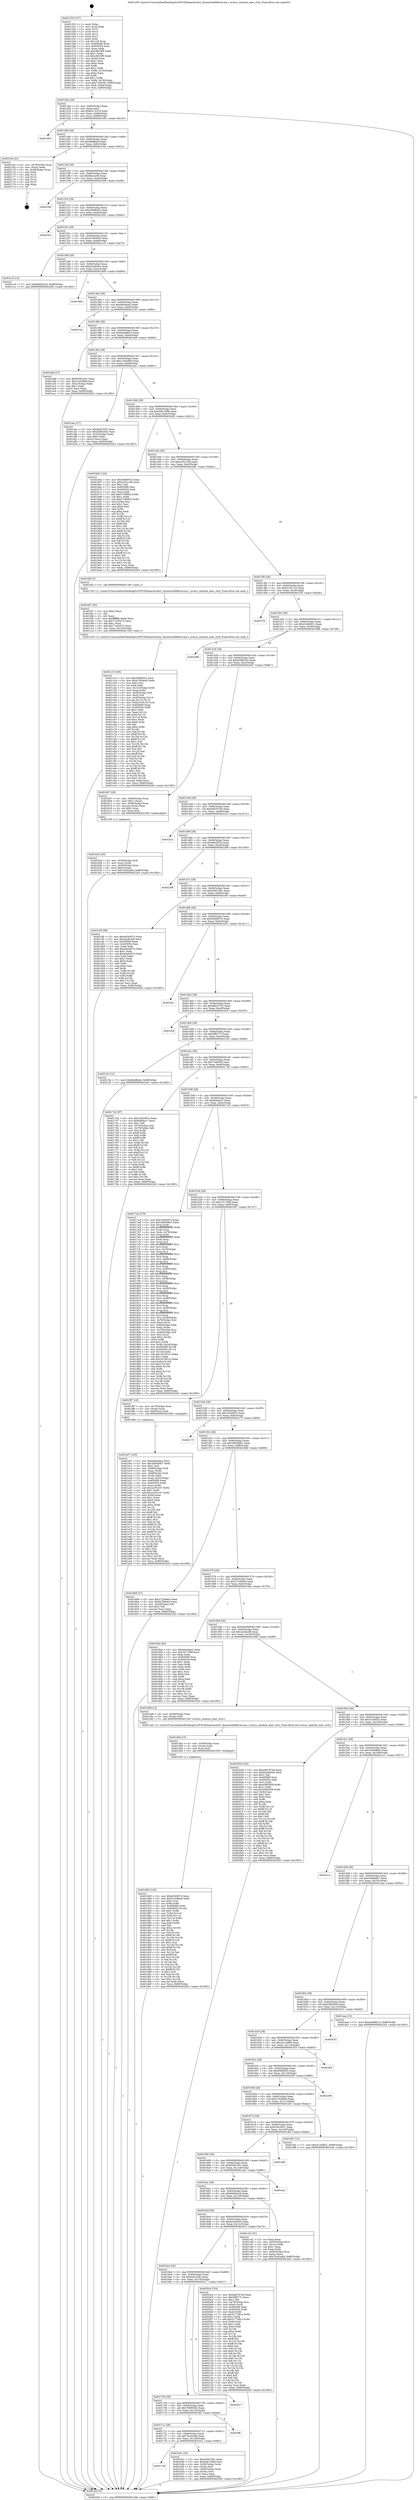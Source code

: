 digraph "0x401250" {
  label = "0x401250 (/mnt/c/Users/mathe/Desktop/tcc/POCII/binaries/extr_linuxarchx86kvmvmx.c_evmcs_sanitize_exec_ctrls_Final-ollvm.out::main(0))"
  labelloc = "t"
  node[shape=record]

  Entry [label="",width=0.3,height=0.3,shape=circle,fillcolor=black,style=filled]
  "0x4012bb" [label="{
     0x4012bb [29]\l
     | [instrs]\l
     &nbsp;&nbsp;0x4012bb \<+3\>: mov -0x80(%rbp),%eax\l
     &nbsp;&nbsp;0x4012be \<+2\>: mov %eax,%ecx\l
     &nbsp;&nbsp;0x4012c0 \<+6\>: sub $0x85c7e318,%ecx\l
     &nbsp;&nbsp;0x4012c6 \<+6\>: mov %eax,-0x94(%rbp)\l
     &nbsp;&nbsp;0x4012cc \<+6\>: mov %ecx,-0x98(%rbp)\l
     &nbsp;&nbsp;0x4012d2 \<+6\>: je 0000000000401e83 \<main+0xc33\>\l
  }"]
  "0x401e83" [label="{
     0x401e83\l
  }", style=dashed]
  "0x4012d8" [label="{
     0x4012d8 [28]\l
     | [instrs]\l
     &nbsp;&nbsp;0x4012d8 \<+5\>: jmp 00000000004012dd \<main+0x8d\>\l
     &nbsp;&nbsp;0x4012dd \<+6\>: mov -0x94(%rbp),%eax\l
     &nbsp;&nbsp;0x4012e3 \<+5\>: sub $0x8adffadd,%eax\l
     &nbsp;&nbsp;0x4012e8 \<+6\>: mov %eax,-0x9c(%rbp)\l
     &nbsp;&nbsp;0x4012ee \<+6\>: je 000000000040216a \<main+0xf1a\>\l
  }"]
  Exit [label="",width=0.3,height=0.3,shape=circle,fillcolor=black,style=filled,peripheries=2]
  "0x40216a" [label="{
     0x40216a [21]\l
     | [instrs]\l
     &nbsp;&nbsp;0x40216a \<+4\>: mov -0x78(%rbp),%rax\l
     &nbsp;&nbsp;0x40216e \<+2\>: mov (%rax),%eax\l
     &nbsp;&nbsp;0x402170 \<+4\>: lea -0x28(%rbp),%rsp\l
     &nbsp;&nbsp;0x402174 \<+1\>: pop %rbx\l
     &nbsp;&nbsp;0x402175 \<+2\>: pop %r12\l
     &nbsp;&nbsp;0x402177 \<+2\>: pop %r13\l
     &nbsp;&nbsp;0x402179 \<+2\>: pop %r14\l
     &nbsp;&nbsp;0x40217b \<+2\>: pop %r15\l
     &nbsp;&nbsp;0x40217d \<+1\>: pop %rbp\l
     &nbsp;&nbsp;0x40217e \<+1\>: ret\l
  }"]
  "0x4012f4" [label="{
     0x4012f4 [28]\l
     | [instrs]\l
     &nbsp;&nbsp;0x4012f4 \<+5\>: jmp 00000000004012f9 \<main+0xa9\>\l
     &nbsp;&nbsp;0x4012f9 \<+6\>: mov -0x94(%rbp),%eax\l
     &nbsp;&nbsp;0x4012ff \<+5\>: sub $0x8faec2d0,%eax\l
     &nbsp;&nbsp;0x401304 \<+6\>: mov %eax,-0xa0(%rbp)\l
     &nbsp;&nbsp;0x40130a \<+6\>: je 0000000000401f49 \<main+0xcf9\>\l
  }"]
  "0x401d63" [label="{
     0x401d63 [142]\l
     | [instrs]\l
     &nbsp;&nbsp;0x401d63 \<+5\>: mov $0xe02b957e,%ecx\l
     &nbsp;&nbsp;0x401d68 \<+5\>: mov $0x515c6bbd,%edx\l
     &nbsp;&nbsp;0x401d6d \<+3\>: mov $0x1,%sil\l
     &nbsp;&nbsp;0x401d70 \<+3\>: xor %r8d,%r8d\l
     &nbsp;&nbsp;0x401d73 \<+8\>: mov 0x405068,%r9d\l
     &nbsp;&nbsp;0x401d7b \<+8\>: mov 0x405054,%r10d\l
     &nbsp;&nbsp;0x401d83 \<+4\>: sub $0x1,%r8d\l
     &nbsp;&nbsp;0x401d87 \<+3\>: mov %r9d,%r11d\l
     &nbsp;&nbsp;0x401d8a \<+3\>: add %r8d,%r11d\l
     &nbsp;&nbsp;0x401d8d \<+4\>: imul %r11d,%r9d\l
     &nbsp;&nbsp;0x401d91 \<+4\>: and $0x1,%r9d\l
     &nbsp;&nbsp;0x401d95 \<+4\>: cmp $0x0,%r9d\l
     &nbsp;&nbsp;0x401d99 \<+3\>: sete %bl\l
     &nbsp;&nbsp;0x401d9c \<+4\>: cmp $0xa,%r10d\l
     &nbsp;&nbsp;0x401da0 \<+4\>: setl %r14b\l
     &nbsp;&nbsp;0x401da4 \<+3\>: mov %bl,%r15b\l
     &nbsp;&nbsp;0x401da7 \<+4\>: xor $0xff,%r15b\l
     &nbsp;&nbsp;0x401dab \<+3\>: mov %r14b,%r12b\l
     &nbsp;&nbsp;0x401dae \<+4\>: xor $0xff,%r12b\l
     &nbsp;&nbsp;0x401db2 \<+4\>: xor $0x1,%sil\l
     &nbsp;&nbsp;0x401db6 \<+3\>: mov %r15b,%r13b\l
     &nbsp;&nbsp;0x401db9 \<+4\>: and $0xff,%r13b\l
     &nbsp;&nbsp;0x401dbd \<+3\>: and %sil,%bl\l
     &nbsp;&nbsp;0x401dc0 \<+3\>: mov %r12b,%al\l
     &nbsp;&nbsp;0x401dc3 \<+2\>: and $0xff,%al\l
     &nbsp;&nbsp;0x401dc5 \<+3\>: and %sil,%r14b\l
     &nbsp;&nbsp;0x401dc8 \<+3\>: or %bl,%r13b\l
     &nbsp;&nbsp;0x401dcb \<+3\>: or %r14b,%al\l
     &nbsp;&nbsp;0x401dce \<+3\>: xor %al,%r13b\l
     &nbsp;&nbsp;0x401dd1 \<+3\>: or %r12b,%r15b\l
     &nbsp;&nbsp;0x401dd4 \<+4\>: xor $0xff,%r15b\l
     &nbsp;&nbsp;0x401dd8 \<+4\>: or $0x1,%sil\l
     &nbsp;&nbsp;0x401ddc \<+3\>: and %sil,%r15b\l
     &nbsp;&nbsp;0x401ddf \<+3\>: or %r15b,%r13b\l
     &nbsp;&nbsp;0x401de2 \<+4\>: test $0x1,%r13b\l
     &nbsp;&nbsp;0x401de6 \<+3\>: cmovne %edx,%ecx\l
     &nbsp;&nbsp;0x401de9 \<+3\>: mov %ecx,-0x80(%rbp)\l
     &nbsp;&nbsp;0x401dec \<+5\>: jmp 00000000004022d3 \<main+0x1083\>\l
  }"]
  "0x401f49" [label="{
     0x401f49\l
  }", style=dashed]
  "0x401310" [label="{
     0x401310 [28]\l
     | [instrs]\l
     &nbsp;&nbsp;0x401310 \<+5\>: jmp 0000000000401315 \<main+0xc5\>\l
     &nbsp;&nbsp;0x401315 \<+6\>: mov -0x94(%rbp),%eax\l
     &nbsp;&nbsp;0x40131b \<+5\>: sub $0xa39984c5,%eax\l
     &nbsp;&nbsp;0x401320 \<+6\>: mov %eax,-0xa4(%rbp)\l
     &nbsp;&nbsp;0x401326 \<+6\>: je 000000000040192c \<main+0x6dc\>\l
  }"]
  "0x401d54" [label="{
     0x401d54 [15]\l
     | [instrs]\l
     &nbsp;&nbsp;0x401d54 \<+4\>: mov -0x58(%rbp),%rax\l
     &nbsp;&nbsp;0x401d58 \<+3\>: mov (%rax),%rax\l
     &nbsp;&nbsp;0x401d5b \<+3\>: mov %rax,%rdi\l
     &nbsp;&nbsp;0x401d5e \<+5\>: call 0000000000401030 \<free@plt\>\l
     | [calls]\l
     &nbsp;&nbsp;0x401030 \{1\} (unknown)\l
  }"]
  "0x40192c" [label="{
     0x40192c\l
  }", style=dashed]
  "0x40132c" [label="{
     0x40132c [28]\l
     | [instrs]\l
     &nbsp;&nbsp;0x40132c \<+5\>: jmp 0000000000401331 \<main+0xe1\>\l
     &nbsp;&nbsp;0x401331 \<+6\>: mov -0x94(%rbp),%eax\l
     &nbsp;&nbsp;0x401337 \<+5\>: sub $0xa7d59e40,%eax\l
     &nbsp;&nbsp;0x40133c \<+6\>: mov %eax,-0xa8(%rbp)\l
     &nbsp;&nbsp;0x401342 \<+6\>: je 0000000000401cc5 \<main+0xa75\>\l
  }"]
  "0x401c1f" [label="{
     0x401c1f [166]\l
     | [instrs]\l
     &nbsp;&nbsp;0x401c1f \<+5\>: mov $0x4f468552,%ecx\l
     &nbsp;&nbsp;0x401c24 \<+5\>: mov $0xa7d59e40,%edx\l
     &nbsp;&nbsp;0x401c29 \<+3\>: mov $0x1,%sil\l
     &nbsp;&nbsp;0x401c2c \<+2\>: xor %edi,%edi\l
     &nbsp;&nbsp;0x401c2e \<+7\>: mov -0x13c(%rbp),%r8d\l
     &nbsp;&nbsp;0x401c35 \<+4\>: imul %eax,%r8d\l
     &nbsp;&nbsp;0x401c39 \<+4\>: mov -0x58(%rbp),%r9\l
     &nbsp;&nbsp;0x401c3d \<+3\>: mov (%r9),%r9\l
     &nbsp;&nbsp;0x401c40 \<+4\>: mov -0x50(%rbp),%r10\l
     &nbsp;&nbsp;0x401c44 \<+3\>: movslq (%r10),%r10\l
     &nbsp;&nbsp;0x401c47 \<+4\>: mov %r8d,(%r9,%r10,4)\l
     &nbsp;&nbsp;0x401c4b \<+7\>: mov 0x405068,%eax\l
     &nbsp;&nbsp;0x401c52 \<+8\>: mov 0x405054,%r8d\l
     &nbsp;&nbsp;0x401c5a \<+3\>: sub $0x1,%edi\l
     &nbsp;&nbsp;0x401c5d \<+3\>: mov %eax,%r11d\l
     &nbsp;&nbsp;0x401c60 \<+3\>: add %edi,%r11d\l
     &nbsp;&nbsp;0x401c63 \<+4\>: imul %r11d,%eax\l
     &nbsp;&nbsp;0x401c67 \<+3\>: and $0x1,%eax\l
     &nbsp;&nbsp;0x401c6a \<+3\>: cmp $0x0,%eax\l
     &nbsp;&nbsp;0x401c6d \<+3\>: sete %bl\l
     &nbsp;&nbsp;0x401c70 \<+4\>: cmp $0xa,%r8d\l
     &nbsp;&nbsp;0x401c74 \<+4\>: setl %r14b\l
     &nbsp;&nbsp;0x401c78 \<+3\>: mov %bl,%r15b\l
     &nbsp;&nbsp;0x401c7b \<+4\>: xor $0xff,%r15b\l
     &nbsp;&nbsp;0x401c7f \<+3\>: mov %r14b,%r12b\l
     &nbsp;&nbsp;0x401c82 \<+4\>: xor $0xff,%r12b\l
     &nbsp;&nbsp;0x401c86 \<+4\>: xor $0x1,%sil\l
     &nbsp;&nbsp;0x401c8a \<+3\>: mov %r15b,%r13b\l
     &nbsp;&nbsp;0x401c8d \<+4\>: and $0xff,%r13b\l
     &nbsp;&nbsp;0x401c91 \<+3\>: and %sil,%bl\l
     &nbsp;&nbsp;0x401c94 \<+3\>: mov %r12b,%al\l
     &nbsp;&nbsp;0x401c97 \<+2\>: and $0xff,%al\l
     &nbsp;&nbsp;0x401c99 \<+3\>: and %sil,%r14b\l
     &nbsp;&nbsp;0x401c9c \<+3\>: or %bl,%r13b\l
     &nbsp;&nbsp;0x401c9f \<+3\>: or %r14b,%al\l
     &nbsp;&nbsp;0x401ca2 \<+3\>: xor %al,%r13b\l
     &nbsp;&nbsp;0x401ca5 \<+3\>: or %r12b,%r15b\l
     &nbsp;&nbsp;0x401ca8 \<+4\>: xor $0xff,%r15b\l
     &nbsp;&nbsp;0x401cac \<+4\>: or $0x1,%sil\l
     &nbsp;&nbsp;0x401cb0 \<+3\>: and %sil,%r15b\l
     &nbsp;&nbsp;0x401cb3 \<+3\>: or %r15b,%r13b\l
     &nbsp;&nbsp;0x401cb6 \<+4\>: test $0x1,%r13b\l
     &nbsp;&nbsp;0x401cba \<+3\>: cmovne %edx,%ecx\l
     &nbsp;&nbsp;0x401cbd \<+3\>: mov %ecx,-0x80(%rbp)\l
     &nbsp;&nbsp;0x401cc0 \<+5\>: jmp 00000000004022d3 \<main+0x1083\>\l
  }"]
  "0x401cc5" [label="{
     0x401cc5 [12]\l
     | [instrs]\l
     &nbsp;&nbsp;0x401cc5 \<+7\>: movl $0x69e93a16,-0x80(%rbp)\l
     &nbsp;&nbsp;0x401ccc \<+5\>: jmp 00000000004022d3 \<main+0x1083\>\l
  }"]
  "0x401348" [label="{
     0x401348 [28]\l
     | [instrs]\l
     &nbsp;&nbsp;0x401348 \<+5\>: jmp 000000000040134d \<main+0xfd\>\l
     &nbsp;&nbsp;0x40134d \<+6\>: mov -0x94(%rbp),%eax\l
     &nbsp;&nbsp;0x401353 \<+5\>: sub $0xb2289c64,%eax\l
     &nbsp;&nbsp;0x401358 \<+6\>: mov %eax,-0xac(%rbp)\l
     &nbsp;&nbsp;0x40135e \<+6\>: je 00000000004018d4 \<main+0x684\>\l
  }"]
  "0x401bf7" [label="{
     0x401bf7 [40]\l
     | [instrs]\l
     &nbsp;&nbsp;0x401bf7 \<+5\>: mov $0x2,%ecx\l
     &nbsp;&nbsp;0x401bfc \<+1\>: cltd\l
     &nbsp;&nbsp;0x401bfd \<+2\>: idiv %ecx\l
     &nbsp;&nbsp;0x401bff \<+6\>: imul $0xfffffffe,%edx,%ecx\l
     &nbsp;&nbsp;0x401c05 \<+6\>: sub $0x71d32072,%ecx\l
     &nbsp;&nbsp;0x401c0b \<+3\>: add $0x1,%ecx\l
     &nbsp;&nbsp;0x401c0e \<+6\>: add $0x71d32072,%ecx\l
     &nbsp;&nbsp;0x401c14 \<+6\>: mov %ecx,-0x13c(%rbp)\l
     &nbsp;&nbsp;0x401c1a \<+5\>: call 0000000000401160 \<next_i\>\l
     | [calls]\l
     &nbsp;&nbsp;0x401160 \{1\} (/mnt/c/Users/mathe/Desktop/tcc/POCII/binaries/extr_linuxarchx86kvmvmx.c_evmcs_sanitize_exec_ctrls_Final-ollvm.out::next_i)\l
  }"]
  "0x4018d4" [label="{
     0x4018d4\l
  }", style=dashed]
  "0x401364" [label="{
     0x401364 [28]\l
     | [instrs]\l
     &nbsp;&nbsp;0x401364 \<+5\>: jmp 0000000000401369 \<main+0x119\>\l
     &nbsp;&nbsp;0x401369 \<+6\>: mov -0x94(%rbp),%eax\l
     &nbsp;&nbsp;0x40136f \<+5\>: sub $0xbd4c6ae2,%eax\l
     &nbsp;&nbsp;0x401374 \<+6\>: mov %eax,-0xb0(%rbp)\l
     &nbsp;&nbsp;0x40137a \<+6\>: je 00000000004021dc \<main+0xf8c\>\l
  }"]
  "0x401738" [label="{
     0x401738\l
  }", style=dashed]
  "0x4021dc" [label="{
     0x4021dc\l
  }", style=dashed]
  "0x401380" [label="{
     0x401380 [28]\l
     | [instrs]\l
     &nbsp;&nbsp;0x401380 \<+5\>: jmp 0000000000401385 \<main+0x135\>\l
     &nbsp;&nbsp;0x401385 \<+6\>: mov -0x94(%rbp),%eax\l
     &nbsp;&nbsp;0x40138b \<+5\>: sub $0xbe6d9b14,%eax\l
     &nbsp;&nbsp;0x401390 \<+6\>: mov %eax,-0xb4(%rbp)\l
     &nbsp;&nbsp;0x401396 \<+6\>: je 0000000000401ab6 \<main+0x866\>\l
  }"]
  "0x401b41" [label="{
     0x401b41 [33]\l
     | [instrs]\l
     &nbsp;&nbsp;0x401b41 \<+5\>: mov $0xdc941091,%eax\l
     &nbsp;&nbsp;0x401b46 \<+5\>: mov $0xcb812486,%ecx\l
     &nbsp;&nbsp;0x401b4b \<+4\>: mov -0x50(%rbp),%rdx\l
     &nbsp;&nbsp;0x401b4f \<+2\>: mov (%rdx),%esi\l
     &nbsp;&nbsp;0x401b51 \<+4\>: mov -0x60(%rbp),%rdx\l
     &nbsp;&nbsp;0x401b55 \<+2\>: cmp (%rdx),%esi\l
     &nbsp;&nbsp;0x401b57 \<+3\>: cmovl %ecx,%eax\l
     &nbsp;&nbsp;0x401b5a \<+3\>: mov %eax,-0x80(%rbp)\l
     &nbsp;&nbsp;0x401b5d \<+5\>: jmp 00000000004022d3 \<main+0x1083\>\l
  }"]
  "0x401ab6" [label="{
     0x401ab6 [27]\l
     | [instrs]\l
     &nbsp;&nbsp;0x401ab6 \<+5\>: mov $0x65561d51,%eax\l
     &nbsp;&nbsp;0x401abb \<+5\>: mov $0xc1d45806,%ecx\l
     &nbsp;&nbsp;0x401ac0 \<+3\>: mov -0x2c(%rbp),%edx\l
     &nbsp;&nbsp;0x401ac3 \<+3\>: cmp $0x1,%edx\l
     &nbsp;&nbsp;0x401ac6 \<+3\>: cmovl %ecx,%eax\l
     &nbsp;&nbsp;0x401ac9 \<+3\>: mov %eax,-0x80(%rbp)\l
     &nbsp;&nbsp;0x401acc \<+5\>: jmp 00000000004022d3 \<main+0x1083\>\l
  }"]
  "0x40139c" [label="{
     0x40139c [28]\l
     | [instrs]\l
     &nbsp;&nbsp;0x40139c \<+5\>: jmp 00000000004013a1 \<main+0x151\>\l
     &nbsp;&nbsp;0x4013a1 \<+6\>: mov -0x94(%rbp),%eax\l
     &nbsp;&nbsp;0x4013a7 \<+5\>: sub $0xc1d45806,%eax\l
     &nbsp;&nbsp;0x4013ac \<+6\>: mov %eax,-0xb8(%rbp)\l
     &nbsp;&nbsp;0x4013b2 \<+6\>: je 0000000000401aec \<main+0x89c\>\l
  }"]
  "0x40171c" [label="{
     0x40171c [28]\l
     | [instrs]\l
     &nbsp;&nbsp;0x40171c \<+5\>: jmp 0000000000401721 \<main+0x4d1\>\l
     &nbsp;&nbsp;0x401721 \<+6\>: mov -0x94(%rbp),%eax\l
     &nbsp;&nbsp;0x401727 \<+5\>: sub $0x7bc62a6d,%eax\l
     &nbsp;&nbsp;0x40172c \<+6\>: mov %eax,-0x138(%rbp)\l
     &nbsp;&nbsp;0x401732 \<+6\>: je 0000000000401b41 \<main+0x8f1\>\l
  }"]
  "0x401aec" [label="{
     0x401aec [27]\l
     | [instrs]\l
     &nbsp;&nbsp;0x401aec \<+5\>: mov $0x6a9102fc,%eax\l
     &nbsp;&nbsp;0x401af1 \<+5\>: mov $0xd2982442,%ecx\l
     &nbsp;&nbsp;0x401af6 \<+3\>: mov -0x2c(%rbp),%edx\l
     &nbsp;&nbsp;0x401af9 \<+3\>: cmp $0x0,%edx\l
     &nbsp;&nbsp;0x401afc \<+3\>: cmove %ecx,%eax\l
     &nbsp;&nbsp;0x401aff \<+3\>: mov %eax,-0x80(%rbp)\l
     &nbsp;&nbsp;0x401b02 \<+5\>: jmp 00000000004022d3 \<main+0x1083\>\l
  }"]
  "0x4013b8" [label="{
     0x4013b8 [28]\l
     | [instrs]\l
     &nbsp;&nbsp;0x4013b8 \<+5\>: jmp 00000000004013bd \<main+0x16d\>\l
     &nbsp;&nbsp;0x4013bd \<+6\>: mov -0x94(%rbp),%eax\l
     &nbsp;&nbsp;0x4013c3 \<+5\>: sub $0xcb812486,%eax\l
     &nbsp;&nbsp;0x4013c8 \<+6\>: mov %eax,-0xbc(%rbp)\l
     &nbsp;&nbsp;0x4013ce \<+6\>: je 0000000000401b62 \<main+0x912\>\l
  }"]
  "0x401ff0" [label="{
     0x401ff0\l
  }", style=dashed]
  "0x401b62" [label="{
     0x401b62 [144]\l
     | [instrs]\l
     &nbsp;&nbsp;0x401b62 \<+5\>: mov $0x4f468552,%eax\l
     &nbsp;&nbsp;0x401b67 \<+5\>: mov $0xce531c5d,%ecx\l
     &nbsp;&nbsp;0x401b6c \<+2\>: mov $0x1,%dl\l
     &nbsp;&nbsp;0x401b6e \<+7\>: mov 0x405068,%esi\l
     &nbsp;&nbsp;0x401b75 \<+7\>: mov 0x405054,%edi\l
     &nbsp;&nbsp;0x401b7c \<+3\>: mov %esi,%r8d\l
     &nbsp;&nbsp;0x401b7f \<+7\>: add $0xf7196902,%r8d\l
     &nbsp;&nbsp;0x401b86 \<+4\>: sub $0x1,%r8d\l
     &nbsp;&nbsp;0x401b8a \<+7\>: sub $0xf7196902,%r8d\l
     &nbsp;&nbsp;0x401b91 \<+4\>: imul %r8d,%esi\l
     &nbsp;&nbsp;0x401b95 \<+3\>: and $0x1,%esi\l
     &nbsp;&nbsp;0x401b98 \<+3\>: cmp $0x0,%esi\l
     &nbsp;&nbsp;0x401b9b \<+4\>: sete %r9b\l
     &nbsp;&nbsp;0x401b9f \<+3\>: cmp $0xa,%edi\l
     &nbsp;&nbsp;0x401ba2 \<+4\>: setl %r10b\l
     &nbsp;&nbsp;0x401ba6 \<+3\>: mov %r9b,%r11b\l
     &nbsp;&nbsp;0x401ba9 \<+4\>: xor $0xff,%r11b\l
     &nbsp;&nbsp;0x401bad \<+3\>: mov %r10b,%bl\l
     &nbsp;&nbsp;0x401bb0 \<+3\>: xor $0xff,%bl\l
     &nbsp;&nbsp;0x401bb3 \<+3\>: xor $0x1,%dl\l
     &nbsp;&nbsp;0x401bb6 \<+3\>: mov %r11b,%r14b\l
     &nbsp;&nbsp;0x401bb9 \<+4\>: and $0xff,%r14b\l
     &nbsp;&nbsp;0x401bbd \<+3\>: and %dl,%r9b\l
     &nbsp;&nbsp;0x401bc0 \<+3\>: mov %bl,%r15b\l
     &nbsp;&nbsp;0x401bc3 \<+4\>: and $0xff,%r15b\l
     &nbsp;&nbsp;0x401bc7 \<+3\>: and %dl,%r10b\l
     &nbsp;&nbsp;0x401bca \<+3\>: or %r9b,%r14b\l
     &nbsp;&nbsp;0x401bcd \<+3\>: or %r10b,%r15b\l
     &nbsp;&nbsp;0x401bd0 \<+3\>: xor %r15b,%r14b\l
     &nbsp;&nbsp;0x401bd3 \<+3\>: or %bl,%r11b\l
     &nbsp;&nbsp;0x401bd6 \<+4\>: xor $0xff,%r11b\l
     &nbsp;&nbsp;0x401bda \<+3\>: or $0x1,%dl\l
     &nbsp;&nbsp;0x401bdd \<+3\>: and %dl,%r11b\l
     &nbsp;&nbsp;0x401be0 \<+3\>: or %r11b,%r14b\l
     &nbsp;&nbsp;0x401be3 \<+4\>: test $0x1,%r14b\l
     &nbsp;&nbsp;0x401be7 \<+3\>: cmovne %ecx,%eax\l
     &nbsp;&nbsp;0x401bea \<+3\>: mov %eax,-0x80(%rbp)\l
     &nbsp;&nbsp;0x401bed \<+5\>: jmp 00000000004022d3 \<main+0x1083\>\l
  }"]
  "0x4013d4" [label="{
     0x4013d4 [28]\l
     | [instrs]\l
     &nbsp;&nbsp;0x4013d4 \<+5\>: jmp 00000000004013d9 \<main+0x189\>\l
     &nbsp;&nbsp;0x4013d9 \<+6\>: mov -0x94(%rbp),%eax\l
     &nbsp;&nbsp;0x4013df \<+5\>: sub $0xce531c5d,%eax\l
     &nbsp;&nbsp;0x4013e4 \<+6\>: mov %eax,-0xc0(%rbp)\l
     &nbsp;&nbsp;0x4013ea \<+6\>: je 0000000000401bf2 \<main+0x9a2\>\l
  }"]
  "0x401700" [label="{
     0x401700 [28]\l
     | [instrs]\l
     &nbsp;&nbsp;0x401700 \<+5\>: jmp 0000000000401705 \<main+0x4b5\>\l
     &nbsp;&nbsp;0x401705 \<+6\>: mov -0x94(%rbp),%eax\l
     &nbsp;&nbsp;0x40170b \<+5\>: sub $0x788955d3,%eax\l
     &nbsp;&nbsp;0x401710 \<+6\>: mov %eax,-0x134(%rbp)\l
     &nbsp;&nbsp;0x401716 \<+6\>: je 0000000000401ff0 \<main+0xda0\>\l
  }"]
  "0x401bf2" [label="{
     0x401bf2 [5]\l
     | [instrs]\l
     &nbsp;&nbsp;0x401bf2 \<+5\>: call 0000000000401160 \<next_i\>\l
     | [calls]\l
     &nbsp;&nbsp;0x401160 \{1\} (/mnt/c/Users/mathe/Desktop/tcc/POCII/binaries/extr_linuxarchx86kvmvmx.c_evmcs_sanitize_exec_ctrls_Final-ollvm.out::next_i)\l
  }"]
  "0x4013f0" [label="{
     0x4013f0 [28]\l
     | [instrs]\l
     &nbsp;&nbsp;0x4013f0 \<+5\>: jmp 00000000004013f5 \<main+0x1a5\>\l
     &nbsp;&nbsp;0x4013f5 \<+6\>: mov -0x94(%rbp),%eax\l
     &nbsp;&nbsp;0x4013fb \<+5\>: sub $0xd1c911a3,%eax\l
     &nbsp;&nbsp;0x401400 \<+6\>: mov %eax,-0xc4(%rbp)\l
     &nbsp;&nbsp;0x401406 \<+6\>: je 0000000000401f76 \<main+0xd26\>\l
  }"]
  "0x402017" [label="{
     0x402017\l
  }", style=dashed]
  "0x401f76" [label="{
     0x401f76\l
  }", style=dashed]
  "0x40140c" [label="{
     0x40140c [28]\l
     | [instrs]\l
     &nbsp;&nbsp;0x40140c \<+5\>: jmp 0000000000401411 \<main+0x1c1\>\l
     &nbsp;&nbsp;0x401411 \<+6\>: mov -0x94(%rbp),%eax\l
     &nbsp;&nbsp;0x401417 \<+5\>: sub $0xd1d66631,%eax\l
     &nbsp;&nbsp;0x40141c \<+6\>: mov %eax,-0xc8(%rbp)\l
     &nbsp;&nbsp;0x401422 \<+6\>: je 0000000000401998 \<main+0x748\>\l
  }"]
  "0x4016e4" [label="{
     0x4016e4 [28]\l
     | [instrs]\l
     &nbsp;&nbsp;0x4016e4 \<+5\>: jmp 00000000004016e9 \<main+0x499\>\l
     &nbsp;&nbsp;0x4016e9 \<+6\>: mov -0x94(%rbp),%eax\l
     &nbsp;&nbsp;0x4016ef \<+5\>: sub $0x6a9102fc,%eax\l
     &nbsp;&nbsp;0x4016f4 \<+6\>: mov %eax,-0x130(%rbp)\l
     &nbsp;&nbsp;0x4016fa \<+6\>: je 0000000000402017 \<main+0xdc7\>\l
  }"]
  "0x401998" [label="{
     0x401998\l
  }", style=dashed]
  "0x401428" [label="{
     0x401428 [28]\l
     | [instrs]\l
     &nbsp;&nbsp;0x401428 \<+5\>: jmp 000000000040142d \<main+0x1dd\>\l
     &nbsp;&nbsp;0x40142d \<+6\>: mov -0x94(%rbp),%eax\l
     &nbsp;&nbsp;0x401433 \<+5\>: sub $0xd2982442,%eax\l
     &nbsp;&nbsp;0x401438 \<+6\>: mov %eax,-0xcc(%rbp)\l
     &nbsp;&nbsp;0x40143e \<+6\>: je 0000000000401b07 \<main+0x8b7\>\l
  }"]
  "0x4020c4" [label="{
     0x4020c4 [154]\l
     | [instrs]\l
     &nbsp;&nbsp;0x4020c4 \<+5\>: mov $0xd4b767e6,%eax\l
     &nbsp;&nbsp;0x4020c9 \<+5\>: mov $0x5f8577c,%ecx\l
     &nbsp;&nbsp;0x4020ce \<+2\>: mov $0x1,%dl\l
     &nbsp;&nbsp;0x4020d0 \<+4\>: mov -0x78(%rbp),%rsi\l
     &nbsp;&nbsp;0x4020d4 \<+6\>: movl $0x0,(%rsi)\l
     &nbsp;&nbsp;0x4020da \<+7\>: mov 0x405068,%edi\l
     &nbsp;&nbsp;0x4020e1 \<+8\>: mov 0x405054,%r8d\l
     &nbsp;&nbsp;0x4020e9 \<+3\>: mov %edi,%r9d\l
     &nbsp;&nbsp;0x4020ec \<+7\>: sub $0x5177df1a,%r9d\l
     &nbsp;&nbsp;0x4020f3 \<+4\>: sub $0x1,%r9d\l
     &nbsp;&nbsp;0x4020f7 \<+7\>: add $0x5177df1a,%r9d\l
     &nbsp;&nbsp;0x4020fe \<+4\>: imul %r9d,%edi\l
     &nbsp;&nbsp;0x402102 \<+3\>: and $0x1,%edi\l
     &nbsp;&nbsp;0x402105 \<+3\>: cmp $0x0,%edi\l
     &nbsp;&nbsp;0x402108 \<+4\>: sete %r10b\l
     &nbsp;&nbsp;0x40210c \<+4\>: cmp $0xa,%r8d\l
     &nbsp;&nbsp;0x402110 \<+4\>: setl %r11b\l
     &nbsp;&nbsp;0x402114 \<+3\>: mov %r10b,%bl\l
     &nbsp;&nbsp;0x402117 \<+3\>: xor $0xff,%bl\l
     &nbsp;&nbsp;0x40211a \<+3\>: mov %r11b,%r14b\l
     &nbsp;&nbsp;0x40211d \<+4\>: xor $0xff,%r14b\l
     &nbsp;&nbsp;0x402121 \<+3\>: xor $0x0,%dl\l
     &nbsp;&nbsp;0x402124 \<+3\>: mov %bl,%r15b\l
     &nbsp;&nbsp;0x402127 \<+4\>: and $0x0,%r15b\l
     &nbsp;&nbsp;0x40212b \<+3\>: and %dl,%r10b\l
     &nbsp;&nbsp;0x40212e \<+3\>: mov %r14b,%r12b\l
     &nbsp;&nbsp;0x402131 \<+4\>: and $0x0,%r12b\l
     &nbsp;&nbsp;0x402135 \<+3\>: and %dl,%r11b\l
     &nbsp;&nbsp;0x402138 \<+3\>: or %r10b,%r15b\l
     &nbsp;&nbsp;0x40213b \<+3\>: or %r11b,%r12b\l
     &nbsp;&nbsp;0x40213e \<+3\>: xor %r12b,%r15b\l
     &nbsp;&nbsp;0x402141 \<+3\>: or %r14b,%bl\l
     &nbsp;&nbsp;0x402144 \<+3\>: xor $0xff,%bl\l
     &nbsp;&nbsp;0x402147 \<+3\>: or $0x0,%dl\l
     &nbsp;&nbsp;0x40214a \<+2\>: and %dl,%bl\l
     &nbsp;&nbsp;0x40214c \<+3\>: or %bl,%r15b\l
     &nbsp;&nbsp;0x40214f \<+4\>: test $0x1,%r15b\l
     &nbsp;&nbsp;0x402153 \<+3\>: cmovne %ecx,%eax\l
     &nbsp;&nbsp;0x402156 \<+3\>: mov %eax,-0x80(%rbp)\l
     &nbsp;&nbsp;0x402159 \<+5\>: jmp 00000000004022d3 \<main+0x1083\>\l
  }"]
  "0x401b07" [label="{
     0x401b07 [29]\l
     | [instrs]\l
     &nbsp;&nbsp;0x401b07 \<+4\>: mov -0x60(%rbp),%rax\l
     &nbsp;&nbsp;0x401b0b \<+6\>: movl $0x1,(%rax)\l
     &nbsp;&nbsp;0x401b11 \<+4\>: mov -0x60(%rbp),%rax\l
     &nbsp;&nbsp;0x401b15 \<+3\>: movslq (%rax),%rax\l
     &nbsp;&nbsp;0x401b18 \<+4\>: shl $0x2,%rax\l
     &nbsp;&nbsp;0x401b1c \<+3\>: mov %rax,%rdi\l
     &nbsp;&nbsp;0x401b1f \<+5\>: call 0000000000401050 \<malloc@plt\>\l
     | [calls]\l
     &nbsp;&nbsp;0x401050 \{1\} (unknown)\l
  }"]
  "0x401444" [label="{
     0x401444 [28]\l
     | [instrs]\l
     &nbsp;&nbsp;0x401444 \<+5\>: jmp 0000000000401449 \<main+0x1f9\>\l
     &nbsp;&nbsp;0x401449 \<+6\>: mov -0x94(%rbp),%eax\l
     &nbsp;&nbsp;0x40144f \<+5\>: sub $0xd4b767e6,%eax\l
     &nbsp;&nbsp;0x401454 \<+6\>: mov %eax,-0xd0(%rbp)\l
     &nbsp;&nbsp;0x40145a \<+6\>: je 00000000004022c2 \<main+0x1072\>\l
  }"]
  "0x4016c8" [label="{
     0x4016c8 [28]\l
     | [instrs]\l
     &nbsp;&nbsp;0x4016c8 \<+5\>: jmp 00000000004016cd \<main+0x47d\>\l
     &nbsp;&nbsp;0x4016cd \<+6\>: mov -0x94(%rbp),%eax\l
     &nbsp;&nbsp;0x4016d3 \<+5\>: sub $0x6a294545,%eax\l
     &nbsp;&nbsp;0x4016d8 \<+6\>: mov %eax,-0x12c(%rbp)\l
     &nbsp;&nbsp;0x4016de \<+6\>: je 00000000004020c4 \<main+0xe74\>\l
  }"]
  "0x4022c2" [label="{
     0x4022c2\l
  }", style=dashed]
  "0x401460" [label="{
     0x401460 [28]\l
     | [instrs]\l
     &nbsp;&nbsp;0x401460 \<+5\>: jmp 0000000000401465 \<main+0x215\>\l
     &nbsp;&nbsp;0x401465 \<+6\>: mov -0x94(%rbp),%eax\l
     &nbsp;&nbsp;0x40146b \<+5\>: sub $0xd6e2fd7a,%eax\l
     &nbsp;&nbsp;0x401470 \<+6\>: mov %eax,-0xd4(%rbp)\l
     &nbsp;&nbsp;0x401476 \<+6\>: je 0000000000402288 \<main+0x1038\>\l
  }"]
  "0x401cd1" [label="{
     0x401cd1 [31]\l
     | [instrs]\l
     &nbsp;&nbsp;0x401cd1 \<+2\>: xor %eax,%eax\l
     &nbsp;&nbsp;0x401cd3 \<+4\>: mov -0x50(%rbp),%rcx\l
     &nbsp;&nbsp;0x401cd7 \<+2\>: mov (%rcx),%edx\l
     &nbsp;&nbsp;0x401cd9 \<+3\>: sub $0x1,%eax\l
     &nbsp;&nbsp;0x401cdc \<+2\>: sub %eax,%edx\l
     &nbsp;&nbsp;0x401cde \<+4\>: mov -0x50(%rbp),%rcx\l
     &nbsp;&nbsp;0x401ce2 \<+2\>: mov %edx,(%rcx)\l
     &nbsp;&nbsp;0x401ce4 \<+7\>: movl $0x7bc62a6d,-0x80(%rbp)\l
     &nbsp;&nbsp;0x401ceb \<+5\>: jmp 00000000004022d3 \<main+0x1083\>\l
  }"]
  "0x402288" [label="{
     0x402288\l
  }", style=dashed]
  "0x40147c" [label="{
     0x40147c [28]\l
     | [instrs]\l
     &nbsp;&nbsp;0x40147c \<+5\>: jmp 0000000000401481 \<main+0x231\>\l
     &nbsp;&nbsp;0x401481 \<+6\>: mov -0x94(%rbp),%eax\l
     &nbsp;&nbsp;0x401487 \<+5\>: sub $0xdc941091,%eax\l
     &nbsp;&nbsp;0x40148c \<+6\>: mov %eax,-0xd8(%rbp)\l
     &nbsp;&nbsp;0x401492 \<+6\>: je 0000000000401cf0 \<main+0xaa0\>\l
  }"]
  "0x4016ac" [label="{
     0x4016ac [28]\l
     | [instrs]\l
     &nbsp;&nbsp;0x4016ac \<+5\>: jmp 00000000004016b1 \<main+0x461\>\l
     &nbsp;&nbsp;0x4016b1 \<+6\>: mov -0x94(%rbp),%eax\l
     &nbsp;&nbsp;0x4016b7 \<+5\>: sub $0x69e93a16,%eax\l
     &nbsp;&nbsp;0x4016bc \<+6\>: mov %eax,-0x128(%rbp)\l
     &nbsp;&nbsp;0x4016c2 \<+6\>: je 0000000000401cd1 \<main+0xa81\>\l
  }"]
  "0x401cf0" [label="{
     0x401cf0 [88]\l
     | [instrs]\l
     &nbsp;&nbsp;0x401cf0 \<+5\>: mov $0xe02b957e,%eax\l
     &nbsp;&nbsp;0x401cf5 \<+5\>: mov $0x2ac8ca58,%ecx\l
     &nbsp;&nbsp;0x401cfa \<+7\>: mov 0x405068,%edx\l
     &nbsp;&nbsp;0x401d01 \<+7\>: mov 0x405054,%esi\l
     &nbsp;&nbsp;0x401d08 \<+2\>: mov %edx,%edi\l
     &nbsp;&nbsp;0x401d0a \<+6\>: add $0xa0a0d074,%edi\l
     &nbsp;&nbsp;0x401d10 \<+3\>: sub $0x1,%edi\l
     &nbsp;&nbsp;0x401d13 \<+6\>: sub $0xa0a0d074,%edi\l
     &nbsp;&nbsp;0x401d19 \<+3\>: imul %edi,%edx\l
     &nbsp;&nbsp;0x401d1c \<+3\>: and $0x1,%edx\l
     &nbsp;&nbsp;0x401d1f \<+3\>: cmp $0x0,%edx\l
     &nbsp;&nbsp;0x401d22 \<+4\>: sete %r8b\l
     &nbsp;&nbsp;0x401d26 \<+3\>: cmp $0xa,%esi\l
     &nbsp;&nbsp;0x401d29 \<+4\>: setl %r9b\l
     &nbsp;&nbsp;0x401d2d \<+3\>: mov %r8b,%r10b\l
     &nbsp;&nbsp;0x401d30 \<+3\>: and %r9b,%r10b\l
     &nbsp;&nbsp;0x401d33 \<+3\>: xor %r9b,%r8b\l
     &nbsp;&nbsp;0x401d36 \<+3\>: or %r8b,%r10b\l
     &nbsp;&nbsp;0x401d39 \<+4\>: test $0x1,%r10b\l
     &nbsp;&nbsp;0x401d3d \<+3\>: cmovne %ecx,%eax\l
     &nbsp;&nbsp;0x401d40 \<+3\>: mov %eax,-0x80(%rbp)\l
     &nbsp;&nbsp;0x401d43 \<+5\>: jmp 00000000004022d3 \<main+0x1083\>\l
  }"]
  "0x401498" [label="{
     0x401498 [28]\l
     | [instrs]\l
     &nbsp;&nbsp;0x401498 \<+5\>: jmp 000000000040149d \<main+0x24d\>\l
     &nbsp;&nbsp;0x40149d \<+6\>: mov -0x94(%rbp),%eax\l
     &nbsp;&nbsp;0x4014a3 \<+5\>: sub $0xe02b957e,%eax\l
     &nbsp;&nbsp;0x4014a8 \<+6\>: mov %eax,-0xdc(%rbp)\l
     &nbsp;&nbsp;0x4014ae \<+6\>: je 0000000000402261 \<main+0x1011\>\l
  }"]
  "0x401ad1" [label="{
     0x401ad1\l
  }", style=dashed]
  "0x402261" [label="{
     0x402261\l
  }", style=dashed]
  "0x4014b4" [label="{
     0x4014b4 [28]\l
     | [instrs]\l
     &nbsp;&nbsp;0x4014b4 \<+5\>: jmp 00000000004014b9 \<main+0x269\>\l
     &nbsp;&nbsp;0x4014b9 \<+6\>: mov -0x94(%rbp),%eax\l
     &nbsp;&nbsp;0x4014bf \<+5\>: sub $0xe8b23725,%eax\l
     &nbsp;&nbsp;0x4014c4 \<+6\>: mov %eax,-0xe0(%rbp)\l
     &nbsp;&nbsp;0x4014ca \<+6\>: je 0000000000401fc9 \<main+0xd79\>\l
  }"]
  "0x401690" [label="{
     0x401690 [28]\l
     | [instrs]\l
     &nbsp;&nbsp;0x401690 \<+5\>: jmp 0000000000401695 \<main+0x445\>\l
     &nbsp;&nbsp;0x401695 \<+6\>: mov -0x94(%rbp),%eax\l
     &nbsp;&nbsp;0x40169b \<+5\>: sub $0x65561d51,%eax\l
     &nbsp;&nbsp;0x4016a0 \<+6\>: mov %eax,-0x124(%rbp)\l
     &nbsp;&nbsp;0x4016a6 \<+6\>: je 0000000000401ad1 \<main+0x881\>\l
  }"]
  "0x401fc9" [label="{
     0x401fc9\l
  }", style=dashed]
  "0x4014d0" [label="{
     0x4014d0 [28]\l
     | [instrs]\l
     &nbsp;&nbsp;0x4014d0 \<+5\>: jmp 00000000004014d5 \<main+0x285\>\l
     &nbsp;&nbsp;0x4014d5 \<+6\>: mov -0x94(%rbp),%eax\l
     &nbsp;&nbsp;0x4014db \<+5\>: sub $0x5f8577c,%eax\l
     &nbsp;&nbsp;0x4014e0 \<+6\>: mov %eax,-0xe4(%rbp)\l
     &nbsp;&nbsp;0x4014e6 \<+6\>: je 000000000040215e \<main+0xf0e\>\l
  }"]
  "0x401dfd" [label="{
     0x401dfd\l
  }", style=dashed]
  "0x40215e" [label="{
     0x40215e [12]\l
     | [instrs]\l
     &nbsp;&nbsp;0x40215e \<+7\>: movl $0x8adffadd,-0x80(%rbp)\l
     &nbsp;&nbsp;0x402165 \<+5\>: jmp 00000000004022d3 \<main+0x1083\>\l
  }"]
  "0x4014ec" [label="{
     0x4014ec [28]\l
     | [instrs]\l
     &nbsp;&nbsp;0x4014ec \<+5\>: jmp 00000000004014f1 \<main+0x2a1\>\l
     &nbsp;&nbsp;0x4014f1 \<+6\>: mov -0x94(%rbp),%eax\l
     &nbsp;&nbsp;0x4014f7 \<+5\>: sub $0x7c48300,%eax\l
     &nbsp;&nbsp;0x4014fc \<+6\>: mov %eax,-0xe8(%rbp)\l
     &nbsp;&nbsp;0x401502 \<+6\>: je 0000000000401742 \<main+0x4f2\>\l
  }"]
  "0x401674" [label="{
     0x401674 [28]\l
     | [instrs]\l
     &nbsp;&nbsp;0x401674 \<+5\>: jmp 0000000000401679 \<main+0x429\>\l
     &nbsp;&nbsp;0x401679 \<+6\>: mov -0x94(%rbp),%eax\l
     &nbsp;&nbsp;0x40167f \<+5\>: sub $0x52dc2b51,%eax\l
     &nbsp;&nbsp;0x401684 \<+6\>: mov %eax,-0x120(%rbp)\l
     &nbsp;&nbsp;0x40168a \<+6\>: je 0000000000401dfd \<main+0xbad\>\l
  }"]
  "0x401742" [label="{
     0x401742 [97]\l
     | [instrs]\l
     &nbsp;&nbsp;0x401742 \<+5\>: mov $0x1d26497a,%eax\l
     &nbsp;&nbsp;0x401747 \<+5\>: mov $0x9dd4ac7,%ecx\l
     &nbsp;&nbsp;0x40174c \<+2\>: mov $0x1,%dl\l
     &nbsp;&nbsp;0x40174e \<+4\>: mov -0x7a(%rbp),%sil\l
     &nbsp;&nbsp;0x401752 \<+4\>: mov -0x79(%rbp),%dil\l
     &nbsp;&nbsp;0x401756 \<+3\>: mov %sil,%r8b\l
     &nbsp;&nbsp;0x401759 \<+4\>: xor $0xff,%r8b\l
     &nbsp;&nbsp;0x40175d \<+3\>: mov %dil,%r9b\l
     &nbsp;&nbsp;0x401760 \<+4\>: xor $0xff,%r9b\l
     &nbsp;&nbsp;0x401764 \<+3\>: xor $0x1,%dl\l
     &nbsp;&nbsp;0x401767 \<+3\>: mov %r8b,%r10b\l
     &nbsp;&nbsp;0x40176a \<+4\>: and $0xff,%r10b\l
     &nbsp;&nbsp;0x40176e \<+3\>: and %dl,%sil\l
     &nbsp;&nbsp;0x401771 \<+3\>: mov %r9b,%r11b\l
     &nbsp;&nbsp;0x401774 \<+4\>: and $0xff,%r11b\l
     &nbsp;&nbsp;0x401778 \<+3\>: and %dl,%dil\l
     &nbsp;&nbsp;0x40177b \<+3\>: or %sil,%r10b\l
     &nbsp;&nbsp;0x40177e \<+3\>: or %dil,%r11b\l
     &nbsp;&nbsp;0x401781 \<+3\>: xor %r11b,%r10b\l
     &nbsp;&nbsp;0x401784 \<+3\>: or %r9b,%r8b\l
     &nbsp;&nbsp;0x401787 \<+4\>: xor $0xff,%r8b\l
     &nbsp;&nbsp;0x40178b \<+3\>: or $0x1,%dl\l
     &nbsp;&nbsp;0x40178e \<+3\>: and %dl,%r8b\l
     &nbsp;&nbsp;0x401791 \<+3\>: or %r8b,%r10b\l
     &nbsp;&nbsp;0x401794 \<+4\>: test $0x1,%r10b\l
     &nbsp;&nbsp;0x401798 \<+3\>: cmovne %ecx,%eax\l
     &nbsp;&nbsp;0x40179b \<+3\>: mov %eax,-0x80(%rbp)\l
     &nbsp;&nbsp;0x40179e \<+5\>: jmp 00000000004022d3 \<main+0x1083\>\l
  }"]
  "0x401508" [label="{
     0x401508 [28]\l
     | [instrs]\l
     &nbsp;&nbsp;0x401508 \<+5\>: jmp 000000000040150d \<main+0x2bd\>\l
     &nbsp;&nbsp;0x40150d \<+6\>: mov -0x94(%rbp),%eax\l
     &nbsp;&nbsp;0x401513 \<+5\>: sub $0x9dd4ac7,%eax\l
     &nbsp;&nbsp;0x401518 \<+6\>: mov %eax,-0xec(%rbp)\l
     &nbsp;&nbsp;0x40151e \<+6\>: je 00000000004017a3 \<main+0x553\>\l
  }"]
  "0x4022d3" [label="{
     0x4022d3 [5]\l
     | [instrs]\l
     &nbsp;&nbsp;0x4022d3 \<+5\>: jmp 00000000004012bb \<main+0x6b\>\l
  }"]
  "0x401250" [label="{
     0x401250 [107]\l
     | [instrs]\l
     &nbsp;&nbsp;0x401250 \<+1\>: push %rbp\l
     &nbsp;&nbsp;0x401251 \<+3\>: mov %rsp,%rbp\l
     &nbsp;&nbsp;0x401254 \<+2\>: push %r15\l
     &nbsp;&nbsp;0x401256 \<+2\>: push %r14\l
     &nbsp;&nbsp;0x401258 \<+2\>: push %r13\l
     &nbsp;&nbsp;0x40125a \<+2\>: push %r12\l
     &nbsp;&nbsp;0x40125c \<+1\>: push %rbx\l
     &nbsp;&nbsp;0x40125d \<+7\>: sub $0x128,%rsp\l
     &nbsp;&nbsp;0x401264 \<+7\>: mov 0x405068,%eax\l
     &nbsp;&nbsp;0x40126b \<+7\>: mov 0x405054,%ecx\l
     &nbsp;&nbsp;0x401272 \<+2\>: mov %eax,%edx\l
     &nbsp;&nbsp;0x401274 \<+6\>: add $0xc9616f9,%edx\l
     &nbsp;&nbsp;0x40127a \<+3\>: sub $0x1,%edx\l
     &nbsp;&nbsp;0x40127d \<+6\>: sub $0xc9616f9,%edx\l
     &nbsp;&nbsp;0x401283 \<+3\>: imul %edx,%eax\l
     &nbsp;&nbsp;0x401286 \<+3\>: and $0x1,%eax\l
     &nbsp;&nbsp;0x401289 \<+3\>: cmp $0x0,%eax\l
     &nbsp;&nbsp;0x40128c \<+4\>: sete %r8b\l
     &nbsp;&nbsp;0x401290 \<+4\>: and $0x1,%r8b\l
     &nbsp;&nbsp;0x401294 \<+4\>: mov %r8b,-0x7a(%rbp)\l
     &nbsp;&nbsp;0x401298 \<+3\>: cmp $0xa,%ecx\l
     &nbsp;&nbsp;0x40129b \<+4\>: setl %r8b\l
     &nbsp;&nbsp;0x40129f \<+4\>: and $0x1,%r8b\l
     &nbsp;&nbsp;0x4012a3 \<+4\>: mov %r8b,-0x79(%rbp)\l
     &nbsp;&nbsp;0x4012a7 \<+7\>: movl $0x7c48300,-0x80(%rbp)\l
     &nbsp;&nbsp;0x4012ae \<+6\>: mov %edi,-0x84(%rbp)\l
     &nbsp;&nbsp;0x4012b4 \<+7\>: mov %rsi,-0x90(%rbp)\l
  }"]
  "0x401df1" [label="{
     0x401df1 [12]\l
     | [instrs]\l
     &nbsp;&nbsp;0x401df1 \<+7\>: movl $0x31c0df32,-0x80(%rbp)\l
     &nbsp;&nbsp;0x401df8 \<+5\>: jmp 00000000004022d3 \<main+0x1083\>\l
  }"]
  "0x4017a3" [label="{
     0x4017a3 [278]\l
     | [instrs]\l
     &nbsp;&nbsp;0x4017a3 \<+5\>: mov $0x1d26497a,%eax\l
     &nbsp;&nbsp;0x4017a8 \<+5\>: mov $0x268369b1,%ecx\l
     &nbsp;&nbsp;0x4017ad \<+3\>: mov %rsp,%rdx\l
     &nbsp;&nbsp;0x4017b0 \<+4\>: add $0xfffffffffffffff0,%rdx\l
     &nbsp;&nbsp;0x4017b4 \<+3\>: mov %rdx,%rsp\l
     &nbsp;&nbsp;0x4017b7 \<+4\>: mov %rdx,-0x78(%rbp)\l
     &nbsp;&nbsp;0x4017bb \<+3\>: mov %rsp,%rdx\l
     &nbsp;&nbsp;0x4017be \<+4\>: add $0xfffffffffffffff0,%rdx\l
     &nbsp;&nbsp;0x4017c2 \<+3\>: mov %rdx,%rsp\l
     &nbsp;&nbsp;0x4017c5 \<+3\>: mov %rsp,%rsi\l
     &nbsp;&nbsp;0x4017c8 \<+4\>: add $0xfffffffffffffff0,%rsi\l
     &nbsp;&nbsp;0x4017cc \<+3\>: mov %rsi,%rsp\l
     &nbsp;&nbsp;0x4017cf \<+4\>: mov %rsi,-0x70(%rbp)\l
     &nbsp;&nbsp;0x4017d3 \<+3\>: mov %rsp,%rsi\l
     &nbsp;&nbsp;0x4017d6 \<+4\>: add $0xfffffffffffffff0,%rsi\l
     &nbsp;&nbsp;0x4017da \<+3\>: mov %rsi,%rsp\l
     &nbsp;&nbsp;0x4017dd \<+4\>: mov %rsi,-0x68(%rbp)\l
     &nbsp;&nbsp;0x4017e1 \<+3\>: mov %rsp,%rsi\l
     &nbsp;&nbsp;0x4017e4 \<+4\>: add $0xfffffffffffffff0,%rsi\l
     &nbsp;&nbsp;0x4017e8 \<+3\>: mov %rsi,%rsp\l
     &nbsp;&nbsp;0x4017eb \<+4\>: mov %rsi,-0x60(%rbp)\l
     &nbsp;&nbsp;0x4017ef \<+3\>: mov %rsp,%rsi\l
     &nbsp;&nbsp;0x4017f2 \<+4\>: add $0xfffffffffffffff0,%rsi\l
     &nbsp;&nbsp;0x4017f6 \<+3\>: mov %rsi,%rsp\l
     &nbsp;&nbsp;0x4017f9 \<+4\>: mov %rsi,-0x58(%rbp)\l
     &nbsp;&nbsp;0x4017fd \<+3\>: mov %rsp,%rsi\l
     &nbsp;&nbsp;0x401800 \<+4\>: add $0xfffffffffffffff0,%rsi\l
     &nbsp;&nbsp;0x401804 \<+3\>: mov %rsi,%rsp\l
     &nbsp;&nbsp;0x401807 \<+4\>: mov %rsi,-0x50(%rbp)\l
     &nbsp;&nbsp;0x40180b \<+3\>: mov %rsp,%rsi\l
     &nbsp;&nbsp;0x40180e \<+4\>: add $0xfffffffffffffff0,%rsi\l
     &nbsp;&nbsp;0x401812 \<+3\>: mov %rsi,%rsp\l
     &nbsp;&nbsp;0x401815 \<+4\>: mov %rsi,-0x48(%rbp)\l
     &nbsp;&nbsp;0x401819 \<+3\>: mov %rsp,%rsi\l
     &nbsp;&nbsp;0x40181c \<+4\>: add $0xfffffffffffffff0,%rsi\l
     &nbsp;&nbsp;0x401820 \<+3\>: mov %rsi,%rsp\l
     &nbsp;&nbsp;0x401823 \<+4\>: mov %rsi,-0x40(%rbp)\l
     &nbsp;&nbsp;0x401827 \<+3\>: mov %rsp,%rsi\l
     &nbsp;&nbsp;0x40182a \<+4\>: add $0xfffffffffffffff0,%rsi\l
     &nbsp;&nbsp;0x40182e \<+3\>: mov %rsi,%rsp\l
     &nbsp;&nbsp;0x401831 \<+4\>: mov %rsi,-0x38(%rbp)\l
     &nbsp;&nbsp;0x401835 \<+4\>: mov -0x78(%rbp),%rsi\l
     &nbsp;&nbsp;0x401839 \<+6\>: movl $0x0,(%rsi)\l
     &nbsp;&nbsp;0x40183f \<+6\>: mov -0x84(%rbp),%edi\l
     &nbsp;&nbsp;0x401845 \<+2\>: mov %edi,(%rdx)\l
     &nbsp;&nbsp;0x401847 \<+4\>: mov -0x70(%rbp),%rsi\l
     &nbsp;&nbsp;0x40184b \<+7\>: mov -0x90(%rbp),%r8\l
     &nbsp;&nbsp;0x401852 \<+3\>: mov %r8,(%rsi)\l
     &nbsp;&nbsp;0x401855 \<+3\>: cmpl $0x2,(%rdx)\l
     &nbsp;&nbsp;0x401858 \<+4\>: setne %r9b\l
     &nbsp;&nbsp;0x40185c \<+4\>: and $0x1,%r9b\l
     &nbsp;&nbsp;0x401860 \<+4\>: mov %r9b,-0x2d(%rbp)\l
     &nbsp;&nbsp;0x401864 \<+8\>: mov 0x405068,%r10d\l
     &nbsp;&nbsp;0x40186c \<+8\>: mov 0x405054,%r11d\l
     &nbsp;&nbsp;0x401874 \<+3\>: mov %r10d,%ebx\l
     &nbsp;&nbsp;0x401877 \<+6\>: sub $0x191561cc,%ebx\l
     &nbsp;&nbsp;0x40187d \<+3\>: sub $0x1,%ebx\l
     &nbsp;&nbsp;0x401880 \<+6\>: add $0x191561cc,%ebx\l
     &nbsp;&nbsp;0x401886 \<+4\>: imul %ebx,%r10d\l
     &nbsp;&nbsp;0x40188a \<+4\>: and $0x1,%r10d\l
     &nbsp;&nbsp;0x40188e \<+4\>: cmp $0x0,%r10d\l
     &nbsp;&nbsp;0x401892 \<+4\>: sete %r9b\l
     &nbsp;&nbsp;0x401896 \<+4\>: cmp $0xa,%r11d\l
     &nbsp;&nbsp;0x40189a \<+4\>: setl %r14b\l
     &nbsp;&nbsp;0x40189e \<+3\>: mov %r9b,%r15b\l
     &nbsp;&nbsp;0x4018a1 \<+3\>: and %r14b,%r15b\l
     &nbsp;&nbsp;0x4018a4 \<+3\>: xor %r14b,%r9b\l
     &nbsp;&nbsp;0x4018a7 \<+3\>: or %r9b,%r15b\l
     &nbsp;&nbsp;0x4018aa \<+4\>: test $0x1,%r15b\l
     &nbsp;&nbsp;0x4018ae \<+3\>: cmovne %ecx,%eax\l
     &nbsp;&nbsp;0x4018b1 \<+3\>: mov %eax,-0x80(%rbp)\l
     &nbsp;&nbsp;0x4018b4 \<+5\>: jmp 00000000004022d3 \<main+0x1083\>\l
  }"]
  "0x401524" [label="{
     0x401524 [28]\l
     | [instrs]\l
     &nbsp;&nbsp;0x401524 \<+5\>: jmp 0000000000401529 \<main+0x2d9\>\l
     &nbsp;&nbsp;0x401529 \<+6\>: mov -0x94(%rbp),%eax\l
     &nbsp;&nbsp;0x40152f \<+5\>: sub $0x10173f4f,%eax\l
     &nbsp;&nbsp;0x401534 \<+6\>: mov %eax,-0xf0(%rbp)\l
     &nbsp;&nbsp;0x40153a \<+6\>: je 00000000004019f7 \<main+0x7a7\>\l
  }"]
  "0x401658" [label="{
     0x401658 [28]\l
     | [instrs]\l
     &nbsp;&nbsp;0x401658 \<+5\>: jmp 000000000040165d \<main+0x40d\>\l
     &nbsp;&nbsp;0x40165d \<+6\>: mov -0x94(%rbp),%eax\l
     &nbsp;&nbsp;0x401663 \<+5\>: sub $0x515c6bbd,%eax\l
     &nbsp;&nbsp;0x401668 \<+6\>: mov %eax,-0x11c(%rbp)\l
     &nbsp;&nbsp;0x40166e \<+6\>: je 0000000000401df1 \<main+0xba1\>\l
  }"]
  "0x402209" [label="{
     0x402209\l
  }", style=dashed]
  "0x4019f7" [label="{
     0x4019f7 [16]\l
     | [instrs]\l
     &nbsp;&nbsp;0x4019f7 \<+4\>: mov -0x70(%rbp),%rax\l
     &nbsp;&nbsp;0x4019fb \<+3\>: mov (%rax),%rax\l
     &nbsp;&nbsp;0x4019fe \<+4\>: mov 0x8(%rax),%rdi\l
     &nbsp;&nbsp;0x401a02 \<+5\>: call 0000000000401060 \<atoi@plt\>\l
     | [calls]\l
     &nbsp;&nbsp;0x401060 \{1\} (unknown)\l
  }"]
  "0x401540" [label="{
     0x401540 [28]\l
     | [instrs]\l
     &nbsp;&nbsp;0x401540 \<+5\>: jmp 0000000000401545 \<main+0x2f5\>\l
     &nbsp;&nbsp;0x401545 \<+6\>: mov -0x94(%rbp),%eax\l
     &nbsp;&nbsp;0x40154b \<+5\>: sub $0x1d26497a,%eax\l
     &nbsp;&nbsp;0x401550 \<+6\>: mov %eax,-0xf4(%rbp)\l
     &nbsp;&nbsp;0x401556 \<+6\>: je 000000000040217f \<main+0xf2f\>\l
  }"]
  "0x40163c" [label="{
     0x40163c [28]\l
     | [instrs]\l
     &nbsp;&nbsp;0x40163c \<+5\>: jmp 0000000000401641 \<main+0x3f1\>\l
     &nbsp;&nbsp;0x401641 \<+6\>: mov -0x94(%rbp),%eax\l
     &nbsp;&nbsp;0x401647 \<+5\>: sub $0x4f468552,%eax\l
     &nbsp;&nbsp;0x40164c \<+6\>: mov %eax,-0x118(%rbp)\l
     &nbsp;&nbsp;0x401652 \<+6\>: je 0000000000402209 \<main+0xfb9\>\l
  }"]
  "0x40217f" [label="{
     0x40217f\l
  }", style=dashed]
  "0x40155c" [label="{
     0x40155c [28]\l
     | [instrs]\l
     &nbsp;&nbsp;0x40155c \<+5\>: jmp 0000000000401561 \<main+0x311\>\l
     &nbsp;&nbsp;0x401561 \<+6\>: mov -0x94(%rbp),%eax\l
     &nbsp;&nbsp;0x401567 \<+5\>: sub $0x268369b1,%eax\l
     &nbsp;&nbsp;0x40156c \<+6\>: mov %eax,-0xf8(%rbp)\l
     &nbsp;&nbsp;0x401572 \<+6\>: je 00000000004018b9 \<main+0x669\>\l
  }"]
  "0x401f55" [label="{
     0x401f55\l
  }", style=dashed]
  "0x4018b9" [label="{
     0x4018b9 [27]\l
     | [instrs]\l
     &nbsp;&nbsp;0x4018b9 \<+5\>: mov $0x27240eb4,%eax\l
     &nbsp;&nbsp;0x4018be \<+5\>: mov $0xb2289c64,%ecx\l
     &nbsp;&nbsp;0x4018c3 \<+3\>: mov -0x2d(%rbp),%dl\l
     &nbsp;&nbsp;0x4018c6 \<+3\>: test $0x1,%dl\l
     &nbsp;&nbsp;0x4018c9 \<+3\>: cmovne %ecx,%eax\l
     &nbsp;&nbsp;0x4018cc \<+3\>: mov %eax,-0x80(%rbp)\l
     &nbsp;&nbsp;0x4018cf \<+5\>: jmp 00000000004022d3 \<main+0x1083\>\l
  }"]
  "0x401578" [label="{
     0x401578 [28]\l
     | [instrs]\l
     &nbsp;&nbsp;0x401578 \<+5\>: jmp 000000000040157d \<main+0x32d\>\l
     &nbsp;&nbsp;0x40157d \<+6\>: mov -0x94(%rbp),%eax\l
     &nbsp;&nbsp;0x401583 \<+5\>: sub $0x27240eb4,%eax\l
     &nbsp;&nbsp;0x401588 \<+6\>: mov %eax,-0xfc(%rbp)\l
     &nbsp;&nbsp;0x40158e \<+6\>: je 00000000004019a4 \<main+0x754\>\l
  }"]
  "0x401620" [label="{
     0x401620 [28]\l
     | [instrs]\l
     &nbsp;&nbsp;0x401620 \<+5\>: jmp 0000000000401625 \<main+0x3d5\>\l
     &nbsp;&nbsp;0x401625 \<+6\>: mov -0x94(%rbp),%eax\l
     &nbsp;&nbsp;0x40162b \<+5\>: sub $0x4ac1d896,%eax\l
     &nbsp;&nbsp;0x401630 \<+6\>: mov %eax,-0x114(%rbp)\l
     &nbsp;&nbsp;0x401636 \<+6\>: je 0000000000401f55 \<main+0xd05\>\l
  }"]
  "0x4019a4" [label="{
     0x4019a4 [83]\l
     | [instrs]\l
     &nbsp;&nbsp;0x4019a4 \<+5\>: mov $0xbd4c6ae2,%eax\l
     &nbsp;&nbsp;0x4019a9 \<+5\>: mov $0x10173f4f,%ecx\l
     &nbsp;&nbsp;0x4019ae \<+2\>: xor %edx,%edx\l
     &nbsp;&nbsp;0x4019b0 \<+7\>: mov 0x405068,%esi\l
     &nbsp;&nbsp;0x4019b7 \<+7\>: mov 0x405054,%edi\l
     &nbsp;&nbsp;0x4019be \<+3\>: sub $0x1,%edx\l
     &nbsp;&nbsp;0x4019c1 \<+3\>: mov %esi,%r8d\l
     &nbsp;&nbsp;0x4019c4 \<+3\>: add %edx,%r8d\l
     &nbsp;&nbsp;0x4019c7 \<+4\>: imul %r8d,%esi\l
     &nbsp;&nbsp;0x4019cb \<+3\>: and $0x1,%esi\l
     &nbsp;&nbsp;0x4019ce \<+3\>: cmp $0x0,%esi\l
     &nbsp;&nbsp;0x4019d1 \<+4\>: sete %r9b\l
     &nbsp;&nbsp;0x4019d5 \<+3\>: cmp $0xa,%edi\l
     &nbsp;&nbsp;0x4019d8 \<+4\>: setl %r10b\l
     &nbsp;&nbsp;0x4019dc \<+3\>: mov %r9b,%r11b\l
     &nbsp;&nbsp;0x4019df \<+3\>: and %r10b,%r11b\l
     &nbsp;&nbsp;0x4019e2 \<+3\>: xor %r10b,%r9b\l
     &nbsp;&nbsp;0x4019e5 \<+3\>: or %r9b,%r11b\l
     &nbsp;&nbsp;0x4019e8 \<+4\>: test $0x1,%r11b\l
     &nbsp;&nbsp;0x4019ec \<+3\>: cmovne %ecx,%eax\l
     &nbsp;&nbsp;0x4019ef \<+3\>: mov %eax,-0x80(%rbp)\l
     &nbsp;&nbsp;0x4019f2 \<+5\>: jmp 00000000004022d3 \<main+0x1083\>\l
  }"]
  "0x401594" [label="{
     0x401594 [28]\l
     | [instrs]\l
     &nbsp;&nbsp;0x401594 \<+5\>: jmp 0000000000401599 \<main+0x349\>\l
     &nbsp;&nbsp;0x401599 \<+6\>: mov -0x94(%rbp),%eax\l
     &nbsp;&nbsp;0x40159f \<+5\>: sub $0x2ac8ca58,%eax\l
     &nbsp;&nbsp;0x4015a4 \<+6\>: mov %eax,-0x100(%rbp)\l
     &nbsp;&nbsp;0x4015aa \<+6\>: je 0000000000401d48 \<main+0xaf8\>\l
  }"]
  "0x401a07" [label="{
     0x401a07 [163]\l
     | [instrs]\l
     &nbsp;&nbsp;0x401a07 \<+5\>: mov $0xbd4c6ae2,%ecx\l
     &nbsp;&nbsp;0x401a0c \<+5\>: mov $0x3d40ddb7,%edx\l
     &nbsp;&nbsp;0x401a11 \<+3\>: mov $0x1,%sil\l
     &nbsp;&nbsp;0x401a14 \<+4\>: mov -0x68(%rbp),%rdi\l
     &nbsp;&nbsp;0x401a18 \<+2\>: mov %eax,(%rdi)\l
     &nbsp;&nbsp;0x401a1a \<+4\>: mov -0x68(%rbp),%rdi\l
     &nbsp;&nbsp;0x401a1e \<+2\>: mov (%rdi),%eax\l
     &nbsp;&nbsp;0x401a20 \<+3\>: mov %eax,-0x2c(%rbp)\l
     &nbsp;&nbsp;0x401a23 \<+7\>: mov 0x405068,%eax\l
     &nbsp;&nbsp;0x401a2a \<+8\>: mov 0x405054,%r8d\l
     &nbsp;&nbsp;0x401a32 \<+3\>: mov %eax,%r9d\l
     &nbsp;&nbsp;0x401a35 \<+7\>: sub $0xccd7b167,%r9d\l
     &nbsp;&nbsp;0x401a3c \<+4\>: sub $0x1,%r9d\l
     &nbsp;&nbsp;0x401a40 \<+7\>: add $0xccd7b167,%r9d\l
     &nbsp;&nbsp;0x401a47 \<+4\>: imul %r9d,%eax\l
     &nbsp;&nbsp;0x401a4b \<+3\>: and $0x1,%eax\l
     &nbsp;&nbsp;0x401a4e \<+3\>: cmp $0x0,%eax\l
     &nbsp;&nbsp;0x401a51 \<+4\>: sete %r10b\l
     &nbsp;&nbsp;0x401a55 \<+4\>: cmp $0xa,%r8d\l
     &nbsp;&nbsp;0x401a59 \<+4\>: setl %r11b\l
     &nbsp;&nbsp;0x401a5d \<+3\>: mov %r10b,%bl\l
     &nbsp;&nbsp;0x401a60 \<+3\>: xor $0xff,%bl\l
     &nbsp;&nbsp;0x401a63 \<+3\>: mov %r11b,%r14b\l
     &nbsp;&nbsp;0x401a66 \<+4\>: xor $0xff,%r14b\l
     &nbsp;&nbsp;0x401a6a \<+4\>: xor $0x1,%sil\l
     &nbsp;&nbsp;0x401a6e \<+3\>: mov %bl,%r15b\l
     &nbsp;&nbsp;0x401a71 \<+4\>: and $0xff,%r15b\l
     &nbsp;&nbsp;0x401a75 \<+3\>: and %sil,%r10b\l
     &nbsp;&nbsp;0x401a78 \<+3\>: mov %r14b,%r12b\l
     &nbsp;&nbsp;0x401a7b \<+4\>: and $0xff,%r12b\l
     &nbsp;&nbsp;0x401a7f \<+3\>: and %sil,%r11b\l
     &nbsp;&nbsp;0x401a82 \<+3\>: or %r10b,%r15b\l
     &nbsp;&nbsp;0x401a85 \<+3\>: or %r11b,%r12b\l
     &nbsp;&nbsp;0x401a88 \<+3\>: xor %r12b,%r15b\l
     &nbsp;&nbsp;0x401a8b \<+3\>: or %r14b,%bl\l
     &nbsp;&nbsp;0x401a8e \<+3\>: xor $0xff,%bl\l
     &nbsp;&nbsp;0x401a91 \<+4\>: or $0x1,%sil\l
     &nbsp;&nbsp;0x401a95 \<+3\>: and %sil,%bl\l
     &nbsp;&nbsp;0x401a98 \<+3\>: or %bl,%r15b\l
     &nbsp;&nbsp;0x401a9b \<+4\>: test $0x1,%r15b\l
     &nbsp;&nbsp;0x401a9f \<+3\>: cmovne %edx,%ecx\l
     &nbsp;&nbsp;0x401aa2 \<+3\>: mov %ecx,-0x80(%rbp)\l
     &nbsp;&nbsp;0x401aa5 \<+5\>: jmp 00000000004022d3 \<main+0x1083\>\l
  }"]
  "0x402023" [label="{
     0x402023\l
  }", style=dashed]
  "0x401d48" [label="{
     0x401d48 [12]\l
     | [instrs]\l
     &nbsp;&nbsp;0x401d48 \<+4\>: mov -0x58(%rbp),%rax\l
     &nbsp;&nbsp;0x401d4c \<+3\>: mov (%rax),%rdi\l
     &nbsp;&nbsp;0x401d4f \<+5\>: call 0000000000401240 \<evmcs_sanitize_exec_ctrls\>\l
     | [calls]\l
     &nbsp;&nbsp;0x401240 \{1\} (/mnt/c/Users/mathe/Desktop/tcc/POCII/binaries/extr_linuxarchx86kvmvmx.c_evmcs_sanitize_exec_ctrls_Final-ollvm.out::evmcs_sanitize_exec_ctrls)\l
  }"]
  "0x4015b0" [label="{
     0x4015b0 [28]\l
     | [instrs]\l
     &nbsp;&nbsp;0x4015b0 \<+5\>: jmp 00000000004015b5 \<main+0x365\>\l
     &nbsp;&nbsp;0x4015b5 \<+6\>: mov -0x94(%rbp),%eax\l
     &nbsp;&nbsp;0x4015bb \<+5\>: sub $0x31c0df32,%eax\l
     &nbsp;&nbsp;0x4015c0 \<+6\>: mov %eax,-0x104(%rbp)\l
     &nbsp;&nbsp;0x4015c6 \<+6\>: je 0000000000402034 \<main+0xde4\>\l
  }"]
  "0x401b24" [label="{
     0x401b24 [29]\l
     | [instrs]\l
     &nbsp;&nbsp;0x401b24 \<+4\>: mov -0x58(%rbp),%rdi\l
     &nbsp;&nbsp;0x401b28 \<+3\>: mov %rax,(%rdi)\l
     &nbsp;&nbsp;0x401b2b \<+4\>: mov -0x50(%rbp),%rax\l
     &nbsp;&nbsp;0x401b2f \<+6\>: movl $0x0,(%rax)\l
     &nbsp;&nbsp;0x401b35 \<+7\>: movl $0x7bc62a6d,-0x80(%rbp)\l
     &nbsp;&nbsp;0x401b3c \<+5\>: jmp 00000000004022d3 \<main+0x1083\>\l
  }"]
  "0x402034" [label="{
     0x402034 [144]\l
     | [instrs]\l
     &nbsp;&nbsp;0x402034 \<+5\>: mov $0xd4b767e6,%eax\l
     &nbsp;&nbsp;0x402039 \<+5\>: mov $0x6a294545,%ecx\l
     &nbsp;&nbsp;0x40203e \<+2\>: mov $0x1,%dl\l
     &nbsp;&nbsp;0x402040 \<+7\>: mov 0x405068,%esi\l
     &nbsp;&nbsp;0x402047 \<+7\>: mov 0x405054,%edi\l
     &nbsp;&nbsp;0x40204e \<+3\>: mov %esi,%r8d\l
     &nbsp;&nbsp;0x402051 \<+7\>: add $0xe5903d5f,%r8d\l
     &nbsp;&nbsp;0x402058 \<+4\>: sub $0x1,%r8d\l
     &nbsp;&nbsp;0x40205c \<+7\>: sub $0xe5903d5f,%r8d\l
     &nbsp;&nbsp;0x402063 \<+4\>: imul %r8d,%esi\l
     &nbsp;&nbsp;0x402067 \<+3\>: and $0x1,%esi\l
     &nbsp;&nbsp;0x40206a \<+3\>: cmp $0x0,%esi\l
     &nbsp;&nbsp;0x40206d \<+4\>: sete %r9b\l
     &nbsp;&nbsp;0x402071 \<+3\>: cmp $0xa,%edi\l
     &nbsp;&nbsp;0x402074 \<+4\>: setl %r10b\l
     &nbsp;&nbsp;0x402078 \<+3\>: mov %r9b,%r11b\l
     &nbsp;&nbsp;0x40207b \<+4\>: xor $0xff,%r11b\l
     &nbsp;&nbsp;0x40207f \<+3\>: mov %r10b,%bl\l
     &nbsp;&nbsp;0x402082 \<+3\>: xor $0xff,%bl\l
     &nbsp;&nbsp;0x402085 \<+3\>: xor $0x1,%dl\l
     &nbsp;&nbsp;0x402088 \<+3\>: mov %r11b,%r14b\l
     &nbsp;&nbsp;0x40208b \<+4\>: and $0xff,%r14b\l
     &nbsp;&nbsp;0x40208f \<+3\>: and %dl,%r9b\l
     &nbsp;&nbsp;0x402092 \<+3\>: mov %bl,%r15b\l
     &nbsp;&nbsp;0x402095 \<+4\>: and $0xff,%r15b\l
     &nbsp;&nbsp;0x402099 \<+3\>: and %dl,%r10b\l
     &nbsp;&nbsp;0x40209c \<+3\>: or %r9b,%r14b\l
     &nbsp;&nbsp;0x40209f \<+3\>: or %r10b,%r15b\l
     &nbsp;&nbsp;0x4020a2 \<+3\>: xor %r15b,%r14b\l
     &nbsp;&nbsp;0x4020a5 \<+3\>: or %bl,%r11b\l
     &nbsp;&nbsp;0x4020a8 \<+4\>: xor $0xff,%r11b\l
     &nbsp;&nbsp;0x4020ac \<+3\>: or $0x1,%dl\l
     &nbsp;&nbsp;0x4020af \<+3\>: and %dl,%r11b\l
     &nbsp;&nbsp;0x4020b2 \<+3\>: or %r11b,%r14b\l
     &nbsp;&nbsp;0x4020b5 \<+4\>: test $0x1,%r14b\l
     &nbsp;&nbsp;0x4020b9 \<+3\>: cmovne %ecx,%eax\l
     &nbsp;&nbsp;0x4020bc \<+3\>: mov %eax,-0x80(%rbp)\l
     &nbsp;&nbsp;0x4020bf \<+5\>: jmp 00000000004022d3 \<main+0x1083\>\l
  }"]
  "0x4015cc" [label="{
     0x4015cc [28]\l
     | [instrs]\l
     &nbsp;&nbsp;0x4015cc \<+5\>: jmp 00000000004015d1 \<main+0x381\>\l
     &nbsp;&nbsp;0x4015d1 \<+6\>: mov -0x94(%rbp),%eax\l
     &nbsp;&nbsp;0x4015d7 \<+5\>: sub $0x330dd6b0,%eax\l
     &nbsp;&nbsp;0x4015dc \<+6\>: mov %eax,-0x108(%rbp)\l
     &nbsp;&nbsp;0x4015e2 \<+6\>: je 00000000004021c1 \<main+0xf71\>\l
  }"]
  "0x401604" [label="{
     0x401604 [28]\l
     | [instrs]\l
     &nbsp;&nbsp;0x401604 \<+5\>: jmp 0000000000401609 \<main+0x3b9\>\l
     &nbsp;&nbsp;0x401609 \<+6\>: mov -0x94(%rbp),%eax\l
     &nbsp;&nbsp;0x40160f \<+5\>: sub $0x458039c9,%eax\l
     &nbsp;&nbsp;0x401614 \<+6\>: mov %eax,-0x110(%rbp)\l
     &nbsp;&nbsp;0x40161a \<+6\>: je 0000000000402023 \<main+0xdd3\>\l
  }"]
  "0x4021c1" [label="{
     0x4021c1\l
  }", style=dashed]
  "0x4015e8" [label="{
     0x4015e8 [28]\l
     | [instrs]\l
     &nbsp;&nbsp;0x4015e8 \<+5\>: jmp 00000000004015ed \<main+0x39d\>\l
     &nbsp;&nbsp;0x4015ed \<+6\>: mov -0x94(%rbp),%eax\l
     &nbsp;&nbsp;0x4015f3 \<+5\>: sub $0x3d40ddb7,%eax\l
     &nbsp;&nbsp;0x4015f8 \<+6\>: mov %eax,-0x10c(%rbp)\l
     &nbsp;&nbsp;0x4015fe \<+6\>: je 0000000000401aaa \<main+0x85a\>\l
  }"]
  "0x401aaa" [label="{
     0x401aaa [12]\l
     | [instrs]\l
     &nbsp;&nbsp;0x401aaa \<+7\>: movl $0xbe6d9b14,-0x80(%rbp)\l
     &nbsp;&nbsp;0x401ab1 \<+5\>: jmp 00000000004022d3 \<main+0x1083\>\l
  }"]
  Entry -> "0x401250" [label=" 1"]
  "0x4012bb" -> "0x401e83" [label=" 0"]
  "0x4012bb" -> "0x4012d8" [label=" 22"]
  "0x40216a" -> Exit [label=" 1"]
  "0x4012d8" -> "0x40216a" [label=" 1"]
  "0x4012d8" -> "0x4012f4" [label=" 21"]
  "0x40215e" -> "0x4022d3" [label=" 1"]
  "0x4012f4" -> "0x401f49" [label=" 0"]
  "0x4012f4" -> "0x401310" [label=" 21"]
  "0x4020c4" -> "0x4022d3" [label=" 1"]
  "0x401310" -> "0x40192c" [label=" 0"]
  "0x401310" -> "0x40132c" [label=" 21"]
  "0x402034" -> "0x4022d3" [label=" 1"]
  "0x40132c" -> "0x401cc5" [label=" 1"]
  "0x40132c" -> "0x401348" [label=" 20"]
  "0x401df1" -> "0x4022d3" [label=" 1"]
  "0x401348" -> "0x4018d4" [label=" 0"]
  "0x401348" -> "0x401364" [label=" 20"]
  "0x401d63" -> "0x4022d3" [label=" 1"]
  "0x401364" -> "0x4021dc" [label=" 0"]
  "0x401364" -> "0x401380" [label=" 20"]
  "0x401d54" -> "0x401d63" [label=" 1"]
  "0x401380" -> "0x401ab6" [label=" 1"]
  "0x401380" -> "0x40139c" [label=" 19"]
  "0x401d48" -> "0x401d54" [label=" 1"]
  "0x40139c" -> "0x401aec" [label=" 1"]
  "0x40139c" -> "0x4013b8" [label=" 18"]
  "0x401cd1" -> "0x4022d3" [label=" 1"]
  "0x4013b8" -> "0x401b62" [label=" 1"]
  "0x4013b8" -> "0x4013d4" [label=" 17"]
  "0x401cc5" -> "0x4022d3" [label=" 1"]
  "0x4013d4" -> "0x401bf2" [label=" 1"]
  "0x4013d4" -> "0x4013f0" [label=" 16"]
  "0x401bf7" -> "0x401c1f" [label=" 1"]
  "0x4013f0" -> "0x401f76" [label=" 0"]
  "0x4013f0" -> "0x40140c" [label=" 16"]
  "0x401bf2" -> "0x401bf7" [label=" 1"]
  "0x40140c" -> "0x401998" [label=" 0"]
  "0x40140c" -> "0x401428" [label=" 16"]
  "0x401b41" -> "0x4022d3" [label=" 2"]
  "0x401428" -> "0x401b07" [label=" 1"]
  "0x401428" -> "0x401444" [label=" 15"]
  "0x40171c" -> "0x401738" [label=" 0"]
  "0x401444" -> "0x4022c2" [label=" 0"]
  "0x401444" -> "0x401460" [label=" 15"]
  "0x401cf0" -> "0x4022d3" [label=" 1"]
  "0x401460" -> "0x402288" [label=" 0"]
  "0x401460" -> "0x40147c" [label=" 15"]
  "0x401700" -> "0x40171c" [label=" 2"]
  "0x40147c" -> "0x401cf0" [label=" 1"]
  "0x40147c" -> "0x401498" [label=" 14"]
  "0x401c1f" -> "0x4022d3" [label=" 1"]
  "0x401498" -> "0x402261" [label=" 0"]
  "0x401498" -> "0x4014b4" [label=" 14"]
  "0x4016e4" -> "0x401700" [label=" 2"]
  "0x4014b4" -> "0x401fc9" [label=" 0"]
  "0x4014b4" -> "0x4014d0" [label=" 14"]
  "0x401b62" -> "0x4022d3" [label=" 1"]
  "0x4014d0" -> "0x40215e" [label=" 1"]
  "0x4014d0" -> "0x4014ec" [label=" 13"]
  "0x4016c8" -> "0x4016e4" [label=" 2"]
  "0x4014ec" -> "0x401742" [label=" 1"]
  "0x4014ec" -> "0x401508" [label=" 12"]
  "0x401742" -> "0x4022d3" [label=" 1"]
  "0x401250" -> "0x4012bb" [label=" 1"]
  "0x4022d3" -> "0x4012bb" [label=" 21"]
  "0x40171c" -> "0x401b41" [label=" 2"]
  "0x401508" -> "0x4017a3" [label=" 1"]
  "0x401508" -> "0x401524" [label=" 11"]
  "0x4016ac" -> "0x4016c8" [label=" 3"]
  "0x4017a3" -> "0x4022d3" [label=" 1"]
  "0x401700" -> "0x401ff0" [label=" 0"]
  "0x401524" -> "0x4019f7" [label=" 1"]
  "0x401524" -> "0x401540" [label=" 10"]
  "0x401690" -> "0x4016ac" [label=" 4"]
  "0x401540" -> "0x40217f" [label=" 0"]
  "0x401540" -> "0x40155c" [label=" 10"]
  "0x4016e4" -> "0x402017" [label=" 0"]
  "0x40155c" -> "0x4018b9" [label=" 1"]
  "0x40155c" -> "0x401578" [label=" 9"]
  "0x4018b9" -> "0x4022d3" [label=" 1"]
  "0x401674" -> "0x401690" [label=" 4"]
  "0x401578" -> "0x4019a4" [label=" 1"]
  "0x401578" -> "0x401594" [label=" 8"]
  "0x4019a4" -> "0x4022d3" [label=" 1"]
  "0x4019f7" -> "0x401a07" [label=" 1"]
  "0x401a07" -> "0x4022d3" [label=" 1"]
  "0x4016c8" -> "0x4020c4" [label=" 1"]
  "0x401594" -> "0x401d48" [label=" 1"]
  "0x401594" -> "0x4015b0" [label=" 7"]
  "0x401658" -> "0x401674" [label=" 4"]
  "0x4015b0" -> "0x402034" [label=" 1"]
  "0x4015b0" -> "0x4015cc" [label=" 6"]
  "0x4016ac" -> "0x401cd1" [label=" 1"]
  "0x4015cc" -> "0x4021c1" [label=" 0"]
  "0x4015cc" -> "0x4015e8" [label=" 6"]
  "0x40163c" -> "0x401658" [label=" 5"]
  "0x4015e8" -> "0x401aaa" [label=" 1"]
  "0x4015e8" -> "0x401604" [label=" 5"]
  "0x401aaa" -> "0x4022d3" [label=" 1"]
  "0x401ab6" -> "0x4022d3" [label=" 1"]
  "0x401aec" -> "0x4022d3" [label=" 1"]
  "0x401b07" -> "0x401b24" [label=" 1"]
  "0x401b24" -> "0x4022d3" [label=" 1"]
  "0x401658" -> "0x401df1" [label=" 1"]
  "0x401604" -> "0x402023" [label=" 0"]
  "0x401604" -> "0x401620" [label=" 5"]
  "0x401674" -> "0x401dfd" [label=" 0"]
  "0x401620" -> "0x401f55" [label=" 0"]
  "0x401620" -> "0x40163c" [label=" 5"]
  "0x401690" -> "0x401ad1" [label=" 0"]
  "0x40163c" -> "0x402209" [label=" 0"]
}

